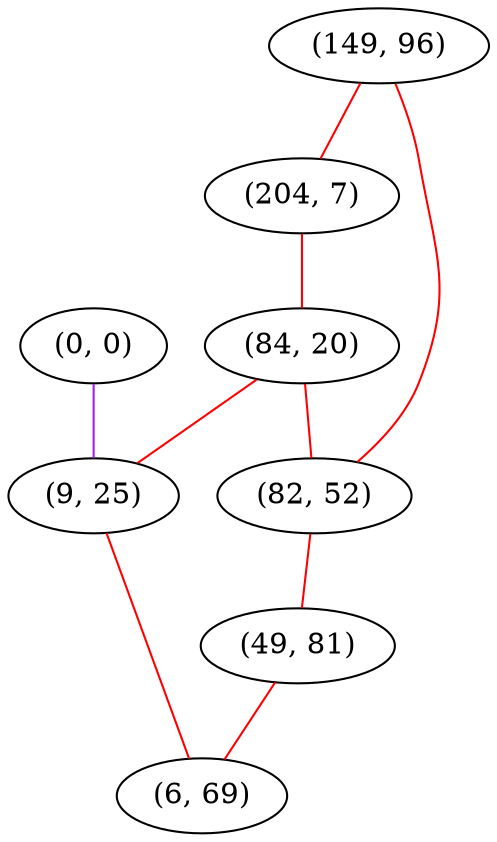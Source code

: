 graph "" {
"(0, 0)";
"(149, 96)";
"(204, 7)";
"(84, 20)";
"(82, 52)";
"(49, 81)";
"(9, 25)";
"(6, 69)";
"(0, 0)" -- "(9, 25)"  [color=purple, key=0, weight=4];
"(149, 96)" -- "(204, 7)"  [color=red, key=0, weight=1];
"(149, 96)" -- "(82, 52)"  [color=red, key=0, weight=1];
"(204, 7)" -- "(84, 20)"  [color=red, key=0, weight=1];
"(84, 20)" -- "(9, 25)"  [color=red, key=0, weight=1];
"(84, 20)" -- "(82, 52)"  [color=red, key=0, weight=1];
"(82, 52)" -- "(49, 81)"  [color=red, key=0, weight=1];
"(49, 81)" -- "(6, 69)"  [color=red, key=0, weight=1];
"(9, 25)" -- "(6, 69)"  [color=red, key=0, weight=1];
}
